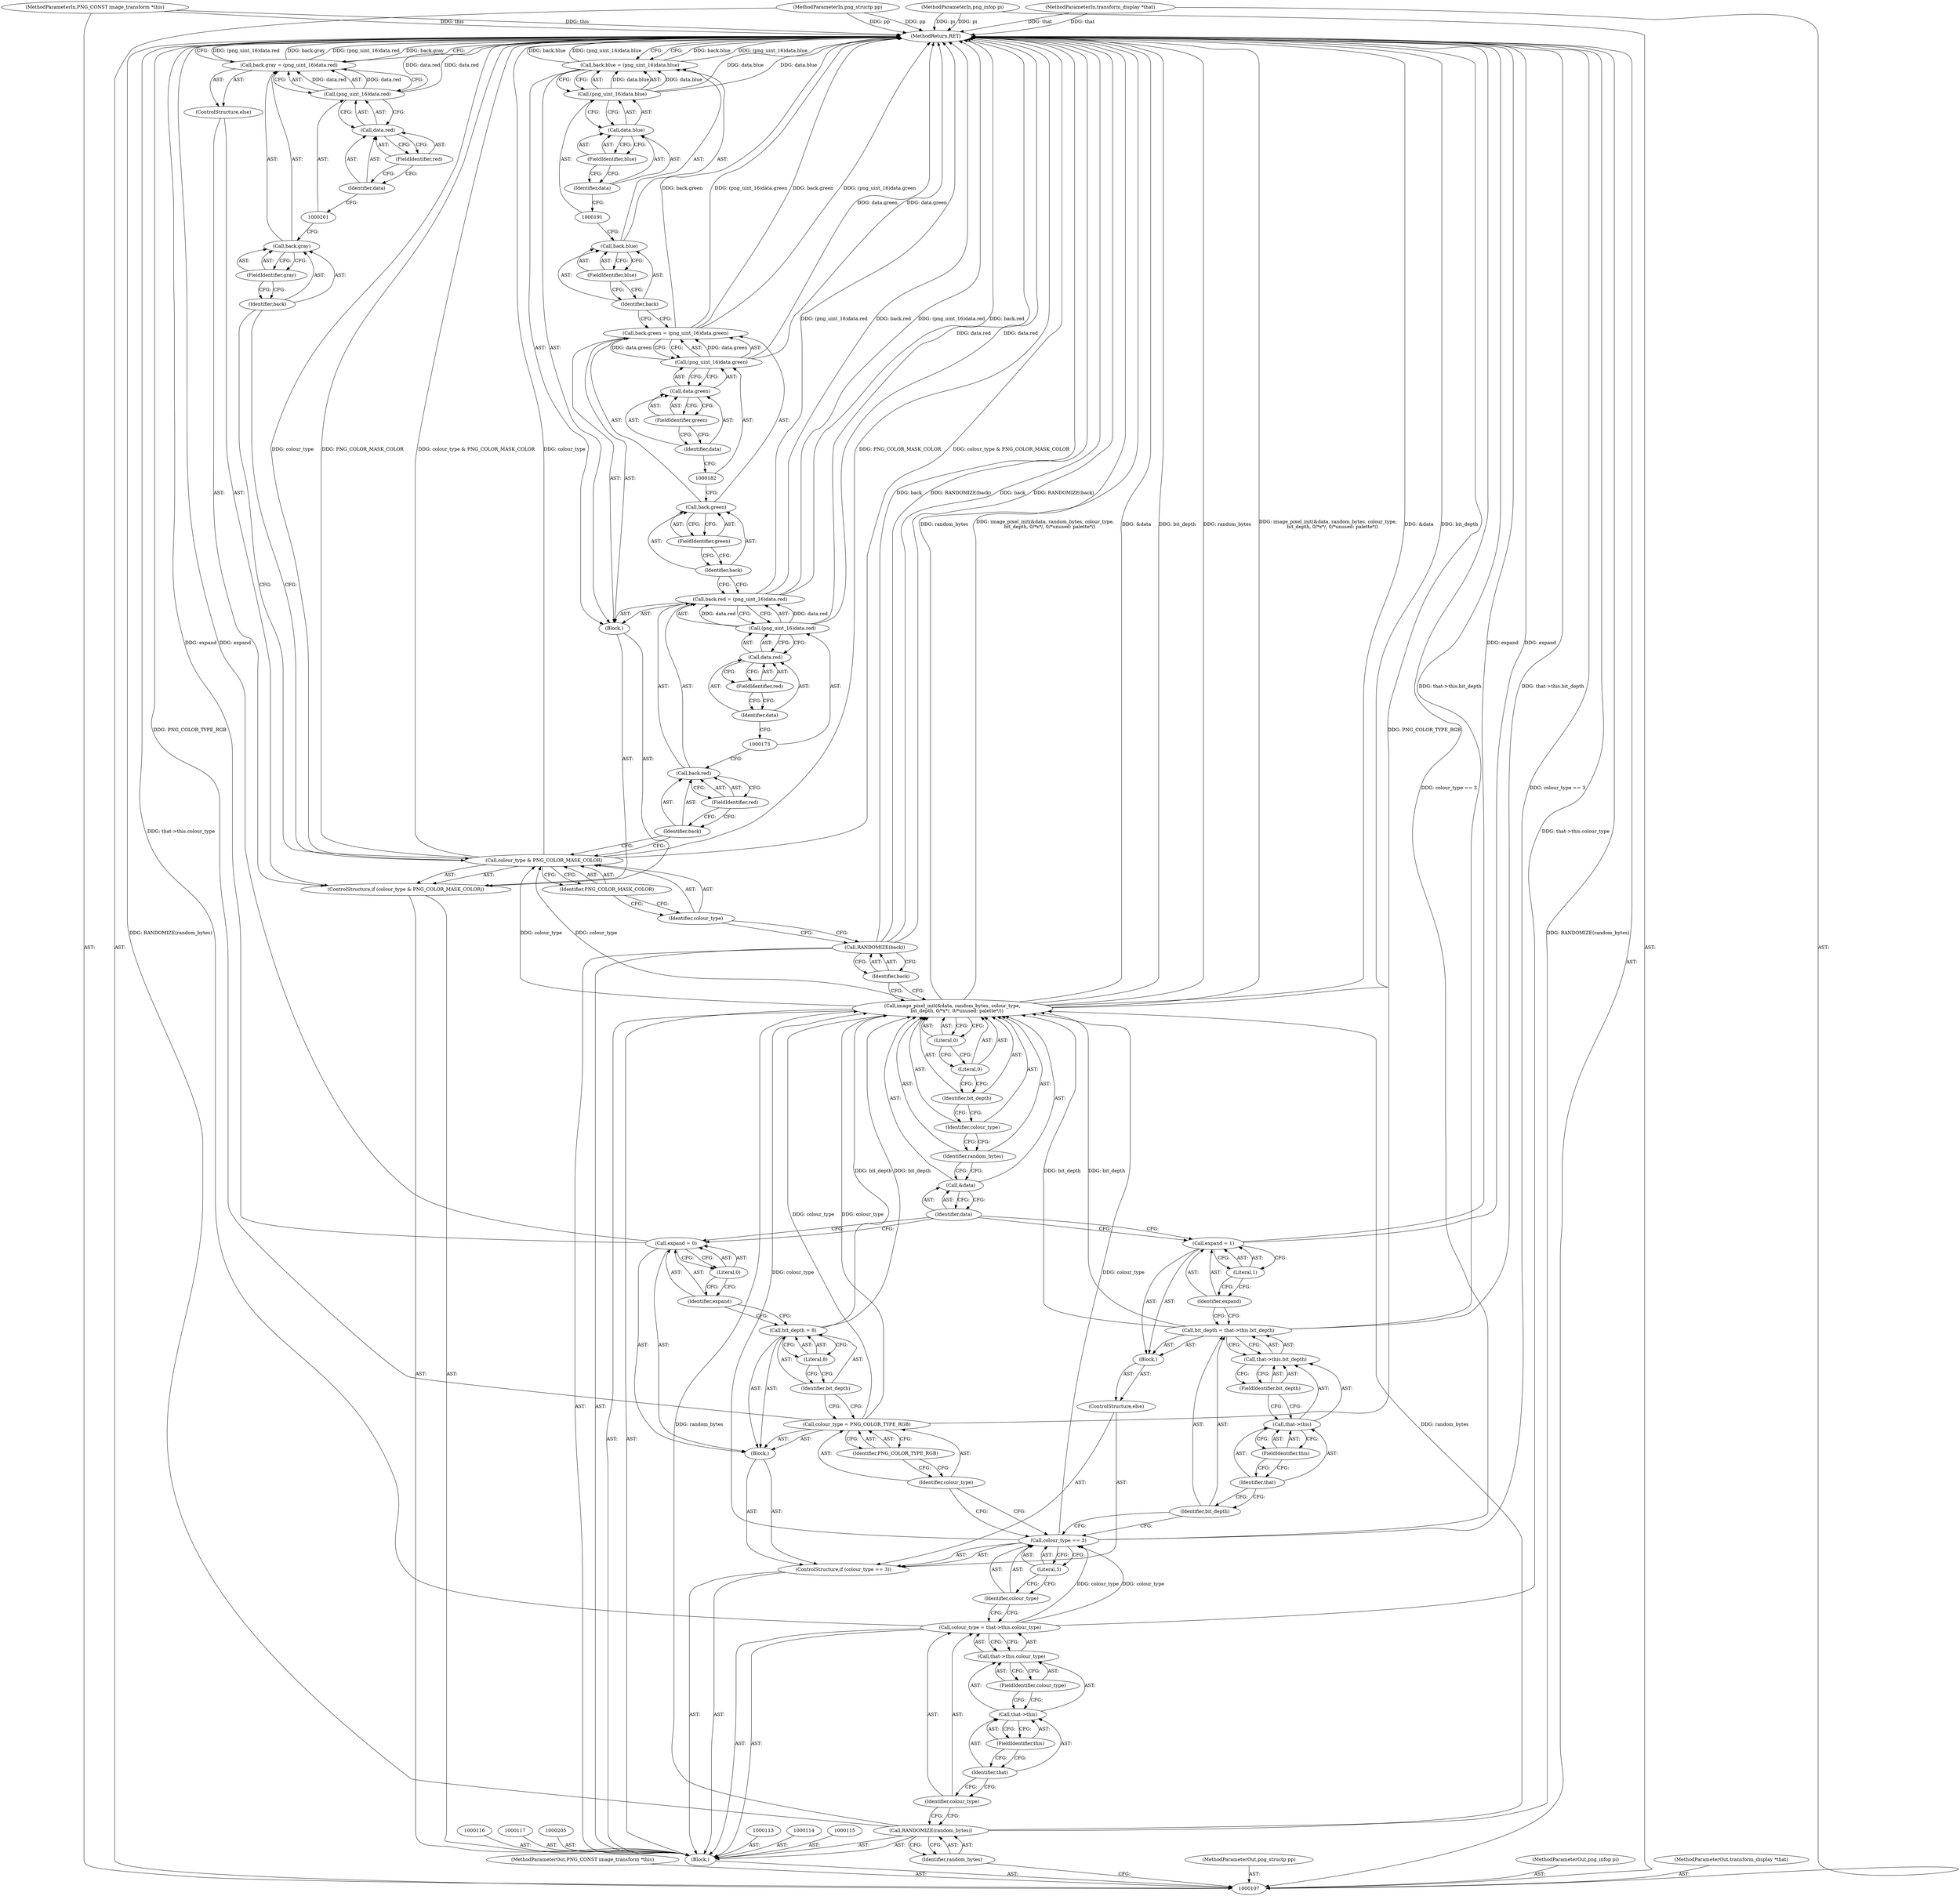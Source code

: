 digraph "1_Android_9d4853418ab2f754c2b63e091c29c5529b8b86ca_59" {
"1000206" [label="(MethodReturn,RET)"];
"1000108" [label="(MethodParameterIn,PNG_CONST image_transform *this)"];
"1000266" [label="(MethodParameterOut,PNG_CONST image_transform *this)"];
"1000119" [label="(Identifier,random_bytes)"];
"1000118" [label="(Call,RANDOMIZE(random_bytes))"];
"1000122" [label="(Call,that->this.colour_type)"];
"1000123" [label="(Call,that->this)"];
"1000124" [label="(Identifier,that)"];
"1000125" [label="(FieldIdentifier,this)"];
"1000126" [label="(FieldIdentifier,colour_type)"];
"1000120" [label="(Call,colour_type = that->this.colour_type)"];
"1000121" [label="(Identifier,colour_type)"];
"1000110" [label="(MethodParameterIn,png_structp pp)"];
"1000268" [label="(MethodParameterOut,png_structp pp)"];
"1000111" [label="(MethodParameterIn,png_infop pi)"];
"1000269" [label="(MethodParameterOut,png_infop pi)"];
"1000109" [label="(MethodParameterIn,transform_display *that)"];
"1000267" [label="(MethodParameterOut,transform_display *that)"];
"1000127" [label="(ControlStructure,if (colour_type == 3))"];
"1000130" [label="(Literal,3)"];
"1000128" [label="(Call,colour_type == 3)"];
"1000129" [label="(Identifier,colour_type)"];
"1000131" [label="(Block,)"];
"1000134" [label="(Identifier,PNG_COLOR_TYPE_RGB)"];
"1000132" [label="(Call,colour_type = PNG_COLOR_TYPE_RGB)"];
"1000133" [label="(Identifier,colour_type)"];
"1000137" [label="(Literal,8)"];
"1000135" [label="(Call,bit_depth = 8)"];
"1000136" [label="(Identifier,bit_depth)"];
"1000140" [label="(Literal,0)"];
"1000138" [label="(Call,expand = 0)"];
"1000139" [label="(Identifier,expand)"];
"1000141" [label="(ControlStructure,else)"];
"1000142" [label="(Block,)"];
"1000112" [label="(Block,)"];
"1000145" [label="(Call,that->this.bit_depth)"];
"1000146" [label="(Call,that->this)"];
"1000147" [label="(Identifier,that)"];
"1000148" [label="(FieldIdentifier,this)"];
"1000149" [label="(FieldIdentifier,bit_depth)"];
"1000143" [label="(Call,bit_depth = that->this.bit_depth)"];
"1000144" [label="(Identifier,bit_depth)"];
"1000152" [label="(Literal,1)"];
"1000150" [label="(Call,expand = 1)"];
"1000151" [label="(Identifier,expand)"];
"1000154" [label="(Call,&data)"];
"1000155" [label="(Identifier,data)"];
"1000156" [label="(Identifier,random_bytes)"];
"1000153" [label="(Call,image_pixel_init(&data, random_bytes, colour_type,\n      bit_depth, 0/*x*/, 0/*unused: palette*/))"];
"1000157" [label="(Identifier,colour_type)"];
"1000159" [label="(Literal,0)"];
"1000160" [label="(Literal,0)"];
"1000158" [label="(Identifier,bit_depth)"];
"1000162" [label="(Identifier,back)"];
"1000161" [label="(Call,RANDOMIZE(back))"];
"1000163" [label="(ControlStructure,if (colour_type & PNG_COLOR_MASK_COLOR))"];
"1000166" [label="(Identifier,PNG_COLOR_MASK_COLOR)"];
"1000164" [label="(Call,colour_type & PNG_COLOR_MASK_COLOR)"];
"1000165" [label="(Identifier,colour_type)"];
"1000167" [label="(Block,)"];
"1000171" [label="(FieldIdentifier,red)"];
"1000172" [label="(Call,(png_uint_16)data.red)"];
"1000174" [label="(Call,data.red)"];
"1000175" [label="(Identifier,data)"];
"1000176" [label="(FieldIdentifier,red)"];
"1000168" [label="(Call,back.red = (png_uint_16)data.red)"];
"1000169" [label="(Call,back.red)"];
"1000170" [label="(Identifier,back)"];
"1000180" [label="(FieldIdentifier,green)"];
"1000181" [label="(Call,(png_uint_16)data.green)"];
"1000183" [label="(Call,data.green)"];
"1000184" [label="(Identifier,data)"];
"1000185" [label="(FieldIdentifier,green)"];
"1000177" [label="(Call,back.green = (png_uint_16)data.green)"];
"1000178" [label="(Call,back.green)"];
"1000179" [label="(Identifier,back)"];
"1000189" [label="(FieldIdentifier,blue)"];
"1000190" [label="(Call,(png_uint_16)data.blue)"];
"1000192" [label="(Call,data.blue)"];
"1000193" [label="(Identifier,data)"];
"1000194" [label="(FieldIdentifier,blue)"];
"1000186" [label="(Call,back.blue = (png_uint_16)data.blue)"];
"1000187" [label="(Call,back.blue)"];
"1000188" [label="(Identifier,back)"];
"1000195" [label="(ControlStructure,else)"];
"1000199" [label="(FieldIdentifier,gray)"];
"1000200" [label="(Call,(png_uint_16)data.red)"];
"1000202" [label="(Call,data.red)"];
"1000203" [label="(Identifier,data)"];
"1000204" [label="(FieldIdentifier,red)"];
"1000196" [label="(Call,back.gray = (png_uint_16)data.red)"];
"1000197" [label="(Call,back.gray)"];
"1000198" [label="(Identifier,back)"];
"1000206" -> "1000107"  [label="AST: "];
"1000206" -> "1000186"  [label="CFG: "];
"1000206" -> "1000196"  [label="CFG: "];
"1000177" -> "1000206"  [label="DDG: back.green"];
"1000177" -> "1000206"  [label="DDG: (png_uint_16)data.green"];
"1000108" -> "1000206"  [label="DDG: this"];
"1000150" -> "1000206"  [label="DDG: expand"];
"1000196" -> "1000206"  [label="DDG: (png_uint_16)data.red"];
"1000196" -> "1000206"  [label="DDG: back.gray"];
"1000164" -> "1000206"  [label="DDG: PNG_COLOR_MASK_COLOR"];
"1000164" -> "1000206"  [label="DDG: colour_type & PNG_COLOR_MASK_COLOR"];
"1000164" -> "1000206"  [label="DDG: colour_type"];
"1000153" -> "1000206"  [label="DDG: image_pixel_init(&data, random_bytes, colour_type,\n      bit_depth, 0/*x*/, 0/*unused: palette*/)"];
"1000153" -> "1000206"  [label="DDG: &data"];
"1000153" -> "1000206"  [label="DDG: bit_depth"];
"1000153" -> "1000206"  [label="DDG: random_bytes"];
"1000118" -> "1000206"  [label="DDG: RANDOMIZE(random_bytes)"];
"1000168" -> "1000206"  [label="DDG: (png_uint_16)data.red"];
"1000168" -> "1000206"  [label="DDG: back.red"];
"1000186" -> "1000206"  [label="DDG: back.blue"];
"1000186" -> "1000206"  [label="DDG: (png_uint_16)data.blue"];
"1000138" -> "1000206"  [label="DDG: expand"];
"1000132" -> "1000206"  [label="DDG: PNG_COLOR_TYPE_RGB"];
"1000110" -> "1000206"  [label="DDG: pp"];
"1000120" -> "1000206"  [label="DDG: that->this.colour_type"];
"1000143" -> "1000206"  [label="DDG: that->this.bit_depth"];
"1000128" -> "1000206"  [label="DDG: colour_type == 3"];
"1000161" -> "1000206"  [label="DDG: back"];
"1000161" -> "1000206"  [label="DDG: RANDOMIZE(back)"];
"1000181" -> "1000206"  [label="DDG: data.green"];
"1000190" -> "1000206"  [label="DDG: data.blue"];
"1000111" -> "1000206"  [label="DDG: pi"];
"1000172" -> "1000206"  [label="DDG: data.red"];
"1000109" -> "1000206"  [label="DDG: that"];
"1000200" -> "1000206"  [label="DDG: data.red"];
"1000108" -> "1000107"  [label="AST: "];
"1000108" -> "1000206"  [label="DDG: this"];
"1000266" -> "1000107"  [label="AST: "];
"1000119" -> "1000118"  [label="AST: "];
"1000119" -> "1000107"  [label="CFG: "];
"1000118" -> "1000119"  [label="CFG: "];
"1000118" -> "1000112"  [label="AST: "];
"1000118" -> "1000119"  [label="CFG: "];
"1000119" -> "1000118"  [label="AST: "];
"1000121" -> "1000118"  [label="CFG: "];
"1000118" -> "1000206"  [label="DDG: RANDOMIZE(random_bytes)"];
"1000118" -> "1000153"  [label="DDG: random_bytes"];
"1000122" -> "1000120"  [label="AST: "];
"1000122" -> "1000126"  [label="CFG: "];
"1000123" -> "1000122"  [label="AST: "];
"1000126" -> "1000122"  [label="AST: "];
"1000120" -> "1000122"  [label="CFG: "];
"1000123" -> "1000122"  [label="AST: "];
"1000123" -> "1000125"  [label="CFG: "];
"1000124" -> "1000123"  [label="AST: "];
"1000125" -> "1000123"  [label="AST: "];
"1000126" -> "1000123"  [label="CFG: "];
"1000124" -> "1000123"  [label="AST: "];
"1000124" -> "1000121"  [label="CFG: "];
"1000125" -> "1000124"  [label="CFG: "];
"1000125" -> "1000123"  [label="AST: "];
"1000125" -> "1000124"  [label="CFG: "];
"1000123" -> "1000125"  [label="CFG: "];
"1000126" -> "1000122"  [label="AST: "];
"1000126" -> "1000123"  [label="CFG: "];
"1000122" -> "1000126"  [label="CFG: "];
"1000120" -> "1000112"  [label="AST: "];
"1000120" -> "1000122"  [label="CFG: "];
"1000121" -> "1000120"  [label="AST: "];
"1000122" -> "1000120"  [label="AST: "];
"1000129" -> "1000120"  [label="CFG: "];
"1000120" -> "1000206"  [label="DDG: that->this.colour_type"];
"1000120" -> "1000128"  [label="DDG: colour_type"];
"1000121" -> "1000120"  [label="AST: "];
"1000121" -> "1000118"  [label="CFG: "];
"1000124" -> "1000121"  [label="CFG: "];
"1000110" -> "1000107"  [label="AST: "];
"1000110" -> "1000206"  [label="DDG: pp"];
"1000268" -> "1000107"  [label="AST: "];
"1000111" -> "1000107"  [label="AST: "];
"1000111" -> "1000206"  [label="DDG: pi"];
"1000269" -> "1000107"  [label="AST: "];
"1000109" -> "1000107"  [label="AST: "];
"1000109" -> "1000206"  [label="DDG: that"];
"1000267" -> "1000107"  [label="AST: "];
"1000127" -> "1000112"  [label="AST: "];
"1000128" -> "1000127"  [label="AST: "];
"1000131" -> "1000127"  [label="AST: "];
"1000141" -> "1000127"  [label="AST: "];
"1000130" -> "1000128"  [label="AST: "];
"1000130" -> "1000129"  [label="CFG: "];
"1000128" -> "1000130"  [label="CFG: "];
"1000128" -> "1000127"  [label="AST: "];
"1000128" -> "1000130"  [label="CFG: "];
"1000129" -> "1000128"  [label="AST: "];
"1000130" -> "1000128"  [label="AST: "];
"1000133" -> "1000128"  [label="CFG: "];
"1000144" -> "1000128"  [label="CFG: "];
"1000128" -> "1000206"  [label="DDG: colour_type == 3"];
"1000120" -> "1000128"  [label="DDG: colour_type"];
"1000128" -> "1000153"  [label="DDG: colour_type"];
"1000129" -> "1000128"  [label="AST: "];
"1000129" -> "1000120"  [label="CFG: "];
"1000130" -> "1000129"  [label="CFG: "];
"1000131" -> "1000127"  [label="AST: "];
"1000132" -> "1000131"  [label="AST: "];
"1000135" -> "1000131"  [label="AST: "];
"1000138" -> "1000131"  [label="AST: "];
"1000134" -> "1000132"  [label="AST: "];
"1000134" -> "1000133"  [label="CFG: "];
"1000132" -> "1000134"  [label="CFG: "];
"1000132" -> "1000131"  [label="AST: "];
"1000132" -> "1000134"  [label="CFG: "];
"1000133" -> "1000132"  [label="AST: "];
"1000134" -> "1000132"  [label="AST: "];
"1000136" -> "1000132"  [label="CFG: "];
"1000132" -> "1000206"  [label="DDG: PNG_COLOR_TYPE_RGB"];
"1000132" -> "1000153"  [label="DDG: colour_type"];
"1000133" -> "1000132"  [label="AST: "];
"1000133" -> "1000128"  [label="CFG: "];
"1000134" -> "1000133"  [label="CFG: "];
"1000137" -> "1000135"  [label="AST: "];
"1000137" -> "1000136"  [label="CFG: "];
"1000135" -> "1000137"  [label="CFG: "];
"1000135" -> "1000131"  [label="AST: "];
"1000135" -> "1000137"  [label="CFG: "];
"1000136" -> "1000135"  [label="AST: "];
"1000137" -> "1000135"  [label="AST: "];
"1000139" -> "1000135"  [label="CFG: "];
"1000135" -> "1000153"  [label="DDG: bit_depth"];
"1000136" -> "1000135"  [label="AST: "];
"1000136" -> "1000132"  [label="CFG: "];
"1000137" -> "1000136"  [label="CFG: "];
"1000140" -> "1000138"  [label="AST: "];
"1000140" -> "1000139"  [label="CFG: "];
"1000138" -> "1000140"  [label="CFG: "];
"1000138" -> "1000131"  [label="AST: "];
"1000138" -> "1000140"  [label="CFG: "];
"1000139" -> "1000138"  [label="AST: "];
"1000140" -> "1000138"  [label="AST: "];
"1000155" -> "1000138"  [label="CFG: "];
"1000138" -> "1000206"  [label="DDG: expand"];
"1000139" -> "1000138"  [label="AST: "];
"1000139" -> "1000135"  [label="CFG: "];
"1000140" -> "1000139"  [label="CFG: "];
"1000141" -> "1000127"  [label="AST: "];
"1000142" -> "1000141"  [label="AST: "];
"1000142" -> "1000141"  [label="AST: "];
"1000143" -> "1000142"  [label="AST: "];
"1000150" -> "1000142"  [label="AST: "];
"1000112" -> "1000107"  [label="AST: "];
"1000113" -> "1000112"  [label="AST: "];
"1000114" -> "1000112"  [label="AST: "];
"1000115" -> "1000112"  [label="AST: "];
"1000116" -> "1000112"  [label="AST: "];
"1000117" -> "1000112"  [label="AST: "];
"1000118" -> "1000112"  [label="AST: "];
"1000120" -> "1000112"  [label="AST: "];
"1000127" -> "1000112"  [label="AST: "];
"1000153" -> "1000112"  [label="AST: "];
"1000161" -> "1000112"  [label="AST: "];
"1000163" -> "1000112"  [label="AST: "];
"1000205" -> "1000112"  [label="AST: "];
"1000145" -> "1000143"  [label="AST: "];
"1000145" -> "1000149"  [label="CFG: "];
"1000146" -> "1000145"  [label="AST: "];
"1000149" -> "1000145"  [label="AST: "];
"1000143" -> "1000145"  [label="CFG: "];
"1000146" -> "1000145"  [label="AST: "];
"1000146" -> "1000148"  [label="CFG: "];
"1000147" -> "1000146"  [label="AST: "];
"1000148" -> "1000146"  [label="AST: "];
"1000149" -> "1000146"  [label="CFG: "];
"1000147" -> "1000146"  [label="AST: "];
"1000147" -> "1000144"  [label="CFG: "];
"1000148" -> "1000147"  [label="CFG: "];
"1000148" -> "1000146"  [label="AST: "];
"1000148" -> "1000147"  [label="CFG: "];
"1000146" -> "1000148"  [label="CFG: "];
"1000149" -> "1000145"  [label="AST: "];
"1000149" -> "1000146"  [label="CFG: "];
"1000145" -> "1000149"  [label="CFG: "];
"1000143" -> "1000142"  [label="AST: "];
"1000143" -> "1000145"  [label="CFG: "];
"1000144" -> "1000143"  [label="AST: "];
"1000145" -> "1000143"  [label="AST: "];
"1000151" -> "1000143"  [label="CFG: "];
"1000143" -> "1000206"  [label="DDG: that->this.bit_depth"];
"1000143" -> "1000153"  [label="DDG: bit_depth"];
"1000144" -> "1000143"  [label="AST: "];
"1000144" -> "1000128"  [label="CFG: "];
"1000147" -> "1000144"  [label="CFG: "];
"1000152" -> "1000150"  [label="AST: "];
"1000152" -> "1000151"  [label="CFG: "];
"1000150" -> "1000152"  [label="CFG: "];
"1000150" -> "1000142"  [label="AST: "];
"1000150" -> "1000152"  [label="CFG: "];
"1000151" -> "1000150"  [label="AST: "];
"1000152" -> "1000150"  [label="AST: "];
"1000155" -> "1000150"  [label="CFG: "];
"1000150" -> "1000206"  [label="DDG: expand"];
"1000151" -> "1000150"  [label="AST: "];
"1000151" -> "1000143"  [label="CFG: "];
"1000152" -> "1000151"  [label="CFG: "];
"1000154" -> "1000153"  [label="AST: "];
"1000154" -> "1000155"  [label="CFG: "];
"1000155" -> "1000154"  [label="AST: "];
"1000156" -> "1000154"  [label="CFG: "];
"1000155" -> "1000154"  [label="AST: "];
"1000155" -> "1000138"  [label="CFG: "];
"1000155" -> "1000150"  [label="CFG: "];
"1000154" -> "1000155"  [label="CFG: "];
"1000156" -> "1000153"  [label="AST: "];
"1000156" -> "1000154"  [label="CFG: "];
"1000157" -> "1000156"  [label="CFG: "];
"1000153" -> "1000112"  [label="AST: "];
"1000153" -> "1000160"  [label="CFG: "];
"1000154" -> "1000153"  [label="AST: "];
"1000156" -> "1000153"  [label="AST: "];
"1000157" -> "1000153"  [label="AST: "];
"1000158" -> "1000153"  [label="AST: "];
"1000159" -> "1000153"  [label="AST: "];
"1000160" -> "1000153"  [label="AST: "];
"1000162" -> "1000153"  [label="CFG: "];
"1000153" -> "1000206"  [label="DDG: image_pixel_init(&data, random_bytes, colour_type,\n      bit_depth, 0/*x*/, 0/*unused: palette*/)"];
"1000153" -> "1000206"  [label="DDG: &data"];
"1000153" -> "1000206"  [label="DDG: bit_depth"];
"1000153" -> "1000206"  [label="DDG: random_bytes"];
"1000118" -> "1000153"  [label="DDG: random_bytes"];
"1000128" -> "1000153"  [label="DDG: colour_type"];
"1000132" -> "1000153"  [label="DDG: colour_type"];
"1000143" -> "1000153"  [label="DDG: bit_depth"];
"1000135" -> "1000153"  [label="DDG: bit_depth"];
"1000153" -> "1000164"  [label="DDG: colour_type"];
"1000157" -> "1000153"  [label="AST: "];
"1000157" -> "1000156"  [label="CFG: "];
"1000158" -> "1000157"  [label="CFG: "];
"1000159" -> "1000153"  [label="AST: "];
"1000159" -> "1000158"  [label="CFG: "];
"1000160" -> "1000159"  [label="CFG: "];
"1000160" -> "1000153"  [label="AST: "];
"1000160" -> "1000159"  [label="CFG: "];
"1000153" -> "1000160"  [label="CFG: "];
"1000158" -> "1000153"  [label="AST: "];
"1000158" -> "1000157"  [label="CFG: "];
"1000159" -> "1000158"  [label="CFG: "];
"1000162" -> "1000161"  [label="AST: "];
"1000162" -> "1000153"  [label="CFG: "];
"1000161" -> "1000162"  [label="CFG: "];
"1000161" -> "1000112"  [label="AST: "];
"1000161" -> "1000162"  [label="CFG: "];
"1000162" -> "1000161"  [label="AST: "];
"1000165" -> "1000161"  [label="CFG: "];
"1000161" -> "1000206"  [label="DDG: back"];
"1000161" -> "1000206"  [label="DDG: RANDOMIZE(back)"];
"1000163" -> "1000112"  [label="AST: "];
"1000164" -> "1000163"  [label="AST: "];
"1000167" -> "1000163"  [label="AST: "];
"1000195" -> "1000163"  [label="AST: "];
"1000166" -> "1000164"  [label="AST: "];
"1000166" -> "1000165"  [label="CFG: "];
"1000164" -> "1000166"  [label="CFG: "];
"1000164" -> "1000163"  [label="AST: "];
"1000164" -> "1000166"  [label="CFG: "];
"1000165" -> "1000164"  [label="AST: "];
"1000166" -> "1000164"  [label="AST: "];
"1000170" -> "1000164"  [label="CFG: "];
"1000198" -> "1000164"  [label="CFG: "];
"1000164" -> "1000206"  [label="DDG: PNG_COLOR_MASK_COLOR"];
"1000164" -> "1000206"  [label="DDG: colour_type & PNG_COLOR_MASK_COLOR"];
"1000164" -> "1000206"  [label="DDG: colour_type"];
"1000153" -> "1000164"  [label="DDG: colour_type"];
"1000165" -> "1000164"  [label="AST: "];
"1000165" -> "1000161"  [label="CFG: "];
"1000166" -> "1000165"  [label="CFG: "];
"1000167" -> "1000163"  [label="AST: "];
"1000168" -> "1000167"  [label="AST: "];
"1000177" -> "1000167"  [label="AST: "];
"1000186" -> "1000167"  [label="AST: "];
"1000171" -> "1000169"  [label="AST: "];
"1000171" -> "1000170"  [label="CFG: "];
"1000169" -> "1000171"  [label="CFG: "];
"1000172" -> "1000168"  [label="AST: "];
"1000172" -> "1000174"  [label="CFG: "];
"1000173" -> "1000172"  [label="AST: "];
"1000174" -> "1000172"  [label="AST: "];
"1000168" -> "1000172"  [label="CFG: "];
"1000172" -> "1000206"  [label="DDG: data.red"];
"1000172" -> "1000168"  [label="DDG: data.red"];
"1000174" -> "1000172"  [label="AST: "];
"1000174" -> "1000176"  [label="CFG: "];
"1000175" -> "1000174"  [label="AST: "];
"1000176" -> "1000174"  [label="AST: "];
"1000172" -> "1000174"  [label="CFG: "];
"1000175" -> "1000174"  [label="AST: "];
"1000175" -> "1000173"  [label="CFG: "];
"1000176" -> "1000175"  [label="CFG: "];
"1000176" -> "1000174"  [label="AST: "];
"1000176" -> "1000175"  [label="CFG: "];
"1000174" -> "1000176"  [label="CFG: "];
"1000168" -> "1000167"  [label="AST: "];
"1000168" -> "1000172"  [label="CFG: "];
"1000169" -> "1000168"  [label="AST: "];
"1000172" -> "1000168"  [label="AST: "];
"1000179" -> "1000168"  [label="CFG: "];
"1000168" -> "1000206"  [label="DDG: (png_uint_16)data.red"];
"1000168" -> "1000206"  [label="DDG: back.red"];
"1000172" -> "1000168"  [label="DDG: data.red"];
"1000169" -> "1000168"  [label="AST: "];
"1000169" -> "1000171"  [label="CFG: "];
"1000170" -> "1000169"  [label="AST: "];
"1000171" -> "1000169"  [label="AST: "];
"1000173" -> "1000169"  [label="CFG: "];
"1000170" -> "1000169"  [label="AST: "];
"1000170" -> "1000164"  [label="CFG: "];
"1000171" -> "1000170"  [label="CFG: "];
"1000180" -> "1000178"  [label="AST: "];
"1000180" -> "1000179"  [label="CFG: "];
"1000178" -> "1000180"  [label="CFG: "];
"1000181" -> "1000177"  [label="AST: "];
"1000181" -> "1000183"  [label="CFG: "];
"1000182" -> "1000181"  [label="AST: "];
"1000183" -> "1000181"  [label="AST: "];
"1000177" -> "1000181"  [label="CFG: "];
"1000181" -> "1000206"  [label="DDG: data.green"];
"1000181" -> "1000177"  [label="DDG: data.green"];
"1000183" -> "1000181"  [label="AST: "];
"1000183" -> "1000185"  [label="CFG: "];
"1000184" -> "1000183"  [label="AST: "];
"1000185" -> "1000183"  [label="AST: "];
"1000181" -> "1000183"  [label="CFG: "];
"1000184" -> "1000183"  [label="AST: "];
"1000184" -> "1000182"  [label="CFG: "];
"1000185" -> "1000184"  [label="CFG: "];
"1000185" -> "1000183"  [label="AST: "];
"1000185" -> "1000184"  [label="CFG: "];
"1000183" -> "1000185"  [label="CFG: "];
"1000177" -> "1000167"  [label="AST: "];
"1000177" -> "1000181"  [label="CFG: "];
"1000178" -> "1000177"  [label="AST: "];
"1000181" -> "1000177"  [label="AST: "];
"1000188" -> "1000177"  [label="CFG: "];
"1000177" -> "1000206"  [label="DDG: back.green"];
"1000177" -> "1000206"  [label="DDG: (png_uint_16)data.green"];
"1000181" -> "1000177"  [label="DDG: data.green"];
"1000178" -> "1000177"  [label="AST: "];
"1000178" -> "1000180"  [label="CFG: "];
"1000179" -> "1000178"  [label="AST: "];
"1000180" -> "1000178"  [label="AST: "];
"1000182" -> "1000178"  [label="CFG: "];
"1000179" -> "1000178"  [label="AST: "];
"1000179" -> "1000168"  [label="CFG: "];
"1000180" -> "1000179"  [label="CFG: "];
"1000189" -> "1000187"  [label="AST: "];
"1000189" -> "1000188"  [label="CFG: "];
"1000187" -> "1000189"  [label="CFG: "];
"1000190" -> "1000186"  [label="AST: "];
"1000190" -> "1000192"  [label="CFG: "];
"1000191" -> "1000190"  [label="AST: "];
"1000192" -> "1000190"  [label="AST: "];
"1000186" -> "1000190"  [label="CFG: "];
"1000190" -> "1000206"  [label="DDG: data.blue"];
"1000190" -> "1000186"  [label="DDG: data.blue"];
"1000192" -> "1000190"  [label="AST: "];
"1000192" -> "1000194"  [label="CFG: "];
"1000193" -> "1000192"  [label="AST: "];
"1000194" -> "1000192"  [label="AST: "];
"1000190" -> "1000192"  [label="CFG: "];
"1000193" -> "1000192"  [label="AST: "];
"1000193" -> "1000191"  [label="CFG: "];
"1000194" -> "1000193"  [label="CFG: "];
"1000194" -> "1000192"  [label="AST: "];
"1000194" -> "1000193"  [label="CFG: "];
"1000192" -> "1000194"  [label="CFG: "];
"1000186" -> "1000167"  [label="AST: "];
"1000186" -> "1000190"  [label="CFG: "];
"1000187" -> "1000186"  [label="AST: "];
"1000190" -> "1000186"  [label="AST: "];
"1000206" -> "1000186"  [label="CFG: "];
"1000186" -> "1000206"  [label="DDG: back.blue"];
"1000186" -> "1000206"  [label="DDG: (png_uint_16)data.blue"];
"1000190" -> "1000186"  [label="DDG: data.blue"];
"1000187" -> "1000186"  [label="AST: "];
"1000187" -> "1000189"  [label="CFG: "];
"1000188" -> "1000187"  [label="AST: "];
"1000189" -> "1000187"  [label="AST: "];
"1000191" -> "1000187"  [label="CFG: "];
"1000188" -> "1000187"  [label="AST: "];
"1000188" -> "1000177"  [label="CFG: "];
"1000189" -> "1000188"  [label="CFG: "];
"1000195" -> "1000163"  [label="AST: "];
"1000196" -> "1000195"  [label="AST: "];
"1000199" -> "1000197"  [label="AST: "];
"1000199" -> "1000198"  [label="CFG: "];
"1000197" -> "1000199"  [label="CFG: "];
"1000200" -> "1000196"  [label="AST: "];
"1000200" -> "1000202"  [label="CFG: "];
"1000201" -> "1000200"  [label="AST: "];
"1000202" -> "1000200"  [label="AST: "];
"1000196" -> "1000200"  [label="CFG: "];
"1000200" -> "1000206"  [label="DDG: data.red"];
"1000200" -> "1000196"  [label="DDG: data.red"];
"1000202" -> "1000200"  [label="AST: "];
"1000202" -> "1000204"  [label="CFG: "];
"1000203" -> "1000202"  [label="AST: "];
"1000204" -> "1000202"  [label="AST: "];
"1000200" -> "1000202"  [label="CFG: "];
"1000203" -> "1000202"  [label="AST: "];
"1000203" -> "1000201"  [label="CFG: "];
"1000204" -> "1000203"  [label="CFG: "];
"1000204" -> "1000202"  [label="AST: "];
"1000204" -> "1000203"  [label="CFG: "];
"1000202" -> "1000204"  [label="CFG: "];
"1000196" -> "1000195"  [label="AST: "];
"1000196" -> "1000200"  [label="CFG: "];
"1000197" -> "1000196"  [label="AST: "];
"1000200" -> "1000196"  [label="AST: "];
"1000206" -> "1000196"  [label="CFG: "];
"1000196" -> "1000206"  [label="DDG: (png_uint_16)data.red"];
"1000196" -> "1000206"  [label="DDG: back.gray"];
"1000200" -> "1000196"  [label="DDG: data.red"];
"1000197" -> "1000196"  [label="AST: "];
"1000197" -> "1000199"  [label="CFG: "];
"1000198" -> "1000197"  [label="AST: "];
"1000199" -> "1000197"  [label="AST: "];
"1000201" -> "1000197"  [label="CFG: "];
"1000198" -> "1000197"  [label="AST: "];
"1000198" -> "1000164"  [label="CFG: "];
"1000199" -> "1000198"  [label="CFG: "];
}
